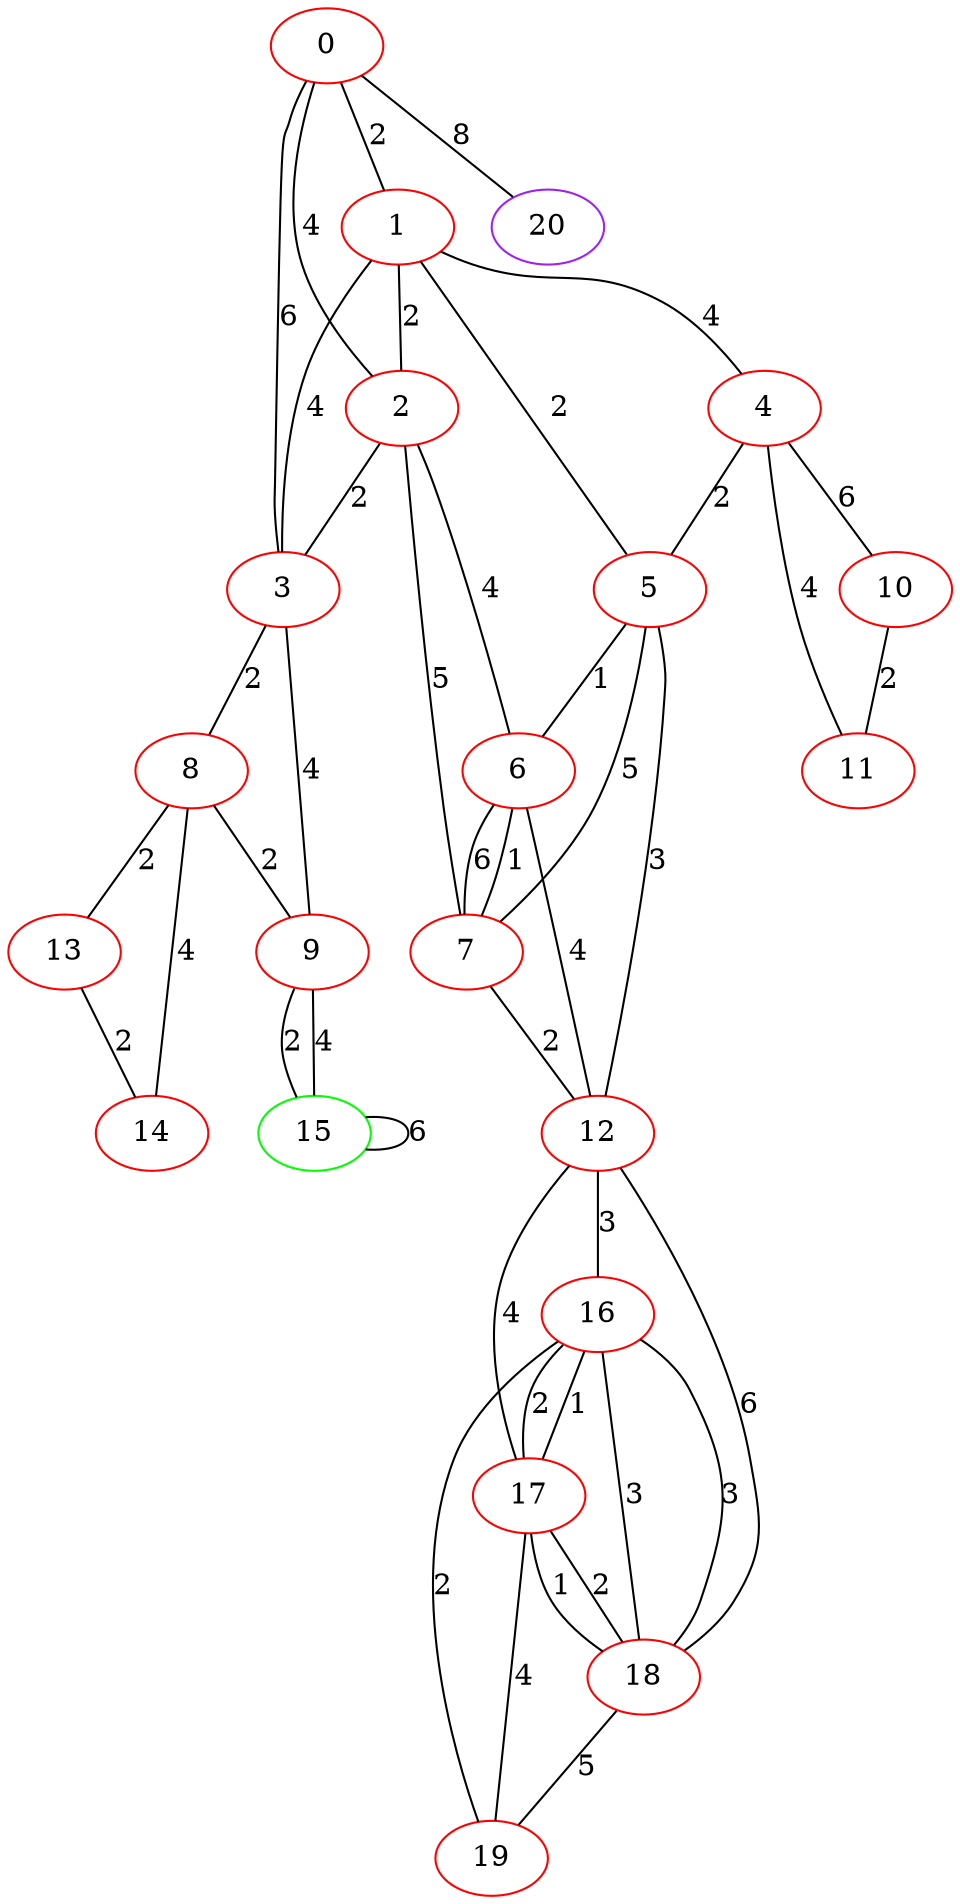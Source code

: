 graph "" {
0 [color=red, weight=1];
1 [color=red, weight=1];
2 [color=red, weight=1];
3 [color=red, weight=1];
4 [color=red, weight=1];
5 [color=red, weight=1];
6 [color=red, weight=1];
7 [color=red, weight=1];
8 [color=red, weight=1];
9 [color=red, weight=1];
10 [color=red, weight=1];
11 [color=red, weight=1];
12 [color=red, weight=1];
13 [color=red, weight=1];
14 [color=red, weight=1];
15 [color=green, weight=2];
16 [color=red, weight=1];
17 [color=red, weight=1];
18 [color=red, weight=1];
19 [color=red, weight=1];
20 [color=purple, weight=4];
0 -- 1  [key=0, label=2];
0 -- 2  [key=0, label=4];
0 -- 3  [key=0, label=6];
0 -- 20  [key=0, label=8];
1 -- 2  [key=0, label=2];
1 -- 3  [key=0, label=4];
1 -- 4  [key=0, label=4];
1 -- 5  [key=0, label=2];
2 -- 3  [key=0, label=2];
2 -- 6  [key=0, label=4];
2 -- 7  [key=0, label=5];
3 -- 8  [key=0, label=2];
3 -- 9  [key=0, label=4];
4 -- 10  [key=0, label=6];
4 -- 11  [key=0, label=4];
4 -- 5  [key=0, label=2];
5 -- 12  [key=0, label=3];
5 -- 6  [key=0, label=1];
5 -- 7  [key=0, label=5];
6 -- 12  [key=0, label=4];
6 -- 7  [key=0, label=1];
6 -- 7  [key=1, label=6];
7 -- 12  [key=0, label=2];
8 -- 9  [key=0, label=2];
8 -- 13  [key=0, label=2];
8 -- 14  [key=0, label=4];
9 -- 15  [key=0, label=2];
9 -- 15  [key=1, label=4];
10 -- 11  [key=0, label=2];
12 -- 16  [key=0, label=3];
12 -- 17  [key=0, label=4];
12 -- 18  [key=0, label=6];
13 -- 14  [key=0, label=2];
15 -- 15  [key=0, label=6];
16 -- 17  [key=0, label=2];
16 -- 17  [key=1, label=1];
16 -- 18  [key=0, label=3];
16 -- 18  [key=1, label=3];
16 -- 19  [key=0, label=2];
17 -- 18  [key=0, label=1];
17 -- 18  [key=1, label=2];
17 -- 19  [key=0, label=4];
18 -- 19  [key=0, label=5];
}
